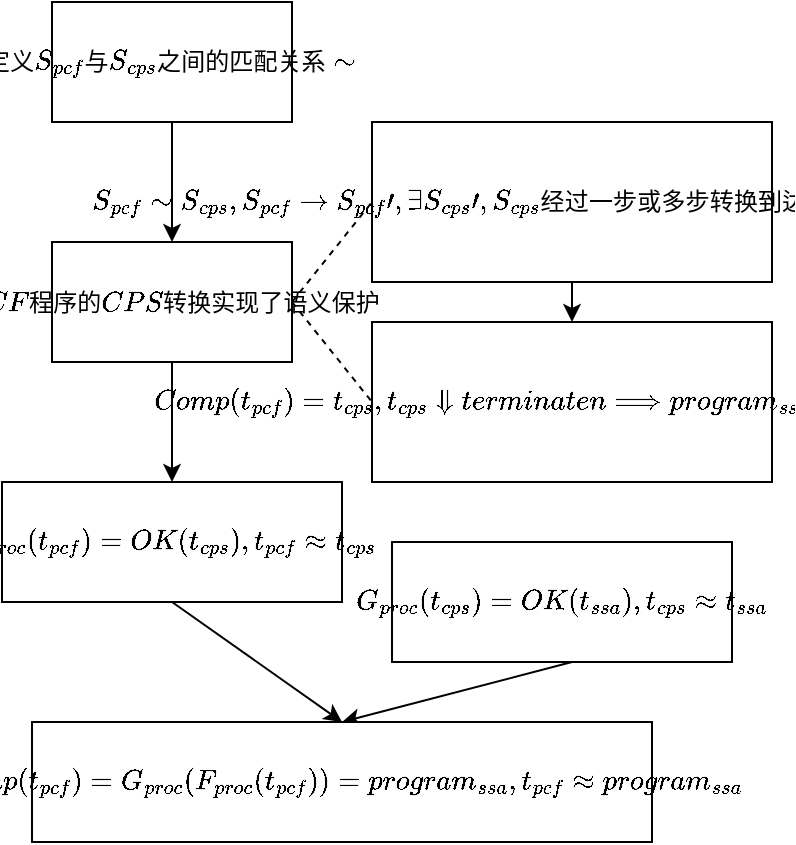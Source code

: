 <mxfile version="15.0.3" type="github">
  <diagram id="SLyaPsewwZzmOotXSfVY" name="Page-1">
    <mxGraphModel dx="652" dy="317" grid="0" gridSize="10" guides="1" tooltips="1" connect="1" arrows="1" fold="1" page="1" pageScale="1" pageWidth="827" pageHeight="1169" math="1" shadow="0">
      <root>
        <mxCell id="0" />
        <mxCell id="1" parent="0" />
        <mxCell id="ESDh05Wh4LpR0lza09tz-3" value="" style="edgeStyle=orthogonalEdgeStyle;rounded=0;orthogonalLoop=1;jettySize=auto;html=1;" edge="1" parent="1" source="ESDh05Wh4LpR0lza09tz-1" target="ESDh05Wh4LpR0lza09tz-2">
          <mxGeometry relative="1" as="geometry" />
        </mxCell>
        <mxCell id="ESDh05Wh4LpR0lza09tz-1" value="$$定义S_{pcf}与S_{cps}\\ 之间的匹配关系\sim$$" style="rounded=0;whiteSpace=wrap;html=1;" vertex="1" parent="1">
          <mxGeometry x="170" y="80" width="120" height="60" as="geometry" />
        </mxCell>
        <mxCell id="ESDh05Wh4LpR0lza09tz-8" value="" style="edgeStyle=orthogonalEdgeStyle;rounded=0;orthogonalLoop=1;jettySize=auto;html=1;entryX=0.5;entryY=0;entryDx=0;entryDy=0;" edge="1" parent="1" source="ESDh05Wh4LpR0lza09tz-2" target="ESDh05Wh4LpR0lza09tz-9">
          <mxGeometry relative="1" as="geometry">
            <mxPoint x="230.0" y="380" as="targetPoint" />
          </mxGeometry>
        </mxCell>
        <mxCell id="ESDh05Wh4LpR0lza09tz-2" value="$$PCF程序的CPS\\ 转换实现了语义保护$$" style="whiteSpace=wrap;html=1;rounded=0;" vertex="1" parent="1">
          <mxGeometry x="170" y="200" width="120" height="60" as="geometry" />
        </mxCell>
        <mxCell id="ESDh05Wh4LpR0lza09tz-4" value="$$S_{pcf}\sim S_{cps},S_{pcf}\rightarrow&amp;nbsp;S_{pcf}\prime,&amp;nbsp;&lt;br&gt;\\ \exists&amp;nbsp;S_{cps}\prime, S_{cps}经过一步或多步转换\\ 到达S_{cps}\prime, 且S_{pcf}\prime\sim S_{cps}\prime&lt;br&gt;$$" style="rounded=0;whiteSpace=wrap;html=1;" vertex="1" parent="1">
          <mxGeometry x="330" y="140" width="200" height="80" as="geometry" />
        </mxCell>
        <mxCell id="ESDh05Wh4LpR0lza09tz-9" value="$$F_{proc}(t_{pcf})=OK(t_{cps}), \\ t_{pcf}\approx t_{cps}&lt;br&gt;$$" style="whiteSpace=wrap;html=1;rounded=0;" vertex="1" parent="1">
          <mxGeometry x="145" y="320" width="170" height="60" as="geometry" />
        </mxCell>
        <mxCell id="ESDh05Wh4LpR0lza09tz-11" value="$$Comp(t_{pcf})=t_{cps},\\ t_{cps}&lt;br&gt;\Downarrow terminate n\Longrightarrow \\&amp;nbsp; program_{ssa}\Downarrow terminate n&lt;br&gt;$$" style="rounded=0;whiteSpace=wrap;html=1;" vertex="1" parent="1">
          <mxGeometry x="330" y="240" width="200" height="80" as="geometry" />
        </mxCell>
        <mxCell id="ESDh05Wh4LpR0lza09tz-12" value="" style="endArrow=none;dashed=1;html=1;entryX=0;entryY=0.5;entryDx=0;entryDy=0;exitX=1;exitY=0.5;exitDx=0;exitDy=0;" edge="1" parent="1" source="ESDh05Wh4LpR0lza09tz-2" target="ESDh05Wh4LpR0lza09tz-4">
          <mxGeometry width="50" height="50" relative="1" as="geometry">
            <mxPoint x="290" y="220" as="sourcePoint" />
            <mxPoint x="330" y="180" as="targetPoint" />
          </mxGeometry>
        </mxCell>
        <mxCell id="ESDh05Wh4LpR0lza09tz-13" value="" style="endArrow=none;dashed=1;html=1;exitX=1;exitY=0.5;exitDx=0;exitDy=0;entryX=0;entryY=0.5;entryDx=0;entryDy=0;" edge="1" parent="1" source="ESDh05Wh4LpR0lza09tz-2" target="ESDh05Wh4LpR0lza09tz-11">
          <mxGeometry width="50" height="50" relative="1" as="geometry">
            <mxPoint x="280" y="340" as="sourcePoint" />
            <mxPoint x="330" y="290" as="targetPoint" />
          </mxGeometry>
        </mxCell>
        <mxCell id="ESDh05Wh4LpR0lza09tz-16" value="$$G_{proc}(t_{cps})=OK(t_{ssa}), \\ t_{cps}\approx t_{ssa}&lt;br&gt;$$" style="whiteSpace=wrap;html=1;rounded=0;" vertex="1" parent="1">
          <mxGeometry x="340" y="350" width="170" height="60" as="geometry" />
        </mxCell>
        <mxCell id="ESDh05Wh4LpR0lza09tz-17" value="" style="endArrow=classic;html=1;entryX=0.5;entryY=0;entryDx=0;entryDy=0;" edge="1" parent="1" target="ESDh05Wh4LpR0lza09tz-19">
          <mxGeometry width="50" height="50" relative="1" as="geometry">
            <mxPoint x="430" y="410" as="sourcePoint" />
            <mxPoint x="480" y="360" as="targetPoint" />
          </mxGeometry>
        </mxCell>
        <mxCell id="ESDh05Wh4LpR0lza09tz-18" value="" style="endArrow=classic;html=1;entryX=0.5;entryY=0;entryDx=0;entryDy=0;" edge="1" parent="1" target="ESDh05Wh4LpR0lza09tz-19">
          <mxGeometry width="50" height="50" relative="1" as="geometry">
            <mxPoint x="230" y="380" as="sourcePoint" />
            <mxPoint x="250" y="420" as="targetPoint" />
          </mxGeometry>
        </mxCell>
        <mxCell id="ESDh05Wh4LpR0lza09tz-19" value="$$Comp(t_{pcf}) = G_{proc}(F_{proc}(t_{pcf})) = program_{ssa},&lt;br&gt;\\ t_{pcf}\approx program_{ssa}$$" style="rounded=0;whiteSpace=wrap;html=1;" vertex="1" parent="1">
          <mxGeometry x="160" y="440" width="310" height="60" as="geometry" />
        </mxCell>
        <mxCell id="ESDh05Wh4LpR0lza09tz-20" value="" style="endArrow=classic;html=1;" edge="1" parent="1">
          <mxGeometry width="50" height="50" relative="1" as="geometry">
            <mxPoint x="430" y="220" as="sourcePoint" />
            <mxPoint x="430" y="240" as="targetPoint" />
          </mxGeometry>
        </mxCell>
      </root>
    </mxGraphModel>
  </diagram>
</mxfile>
